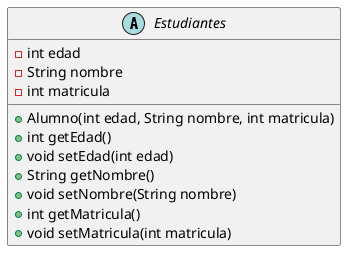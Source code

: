@startuml
abstract class Estudiantes {
    - int edad
    - String nombre
    - int matricula

    + Alumno(int edad, String nombre, int matricula)
    + int getEdad()
    + void setEdad(int edad)
    + String getNombre()
    + void setNombre(String nombre)
    + int getMatricula()
    + void setMatricula(int matricula)
}


@enduml

Diseña un diagrama UML para un sistema que gestione estudianes, incluyendo atributos como nombre, edad y matrícula, y métodos para registrar y mostrar información.

Crea un diagrama UML para un sistema de biblioteca que gestione libros y usuarios. Define relaciones entre ellos y métodos para prestar libros.